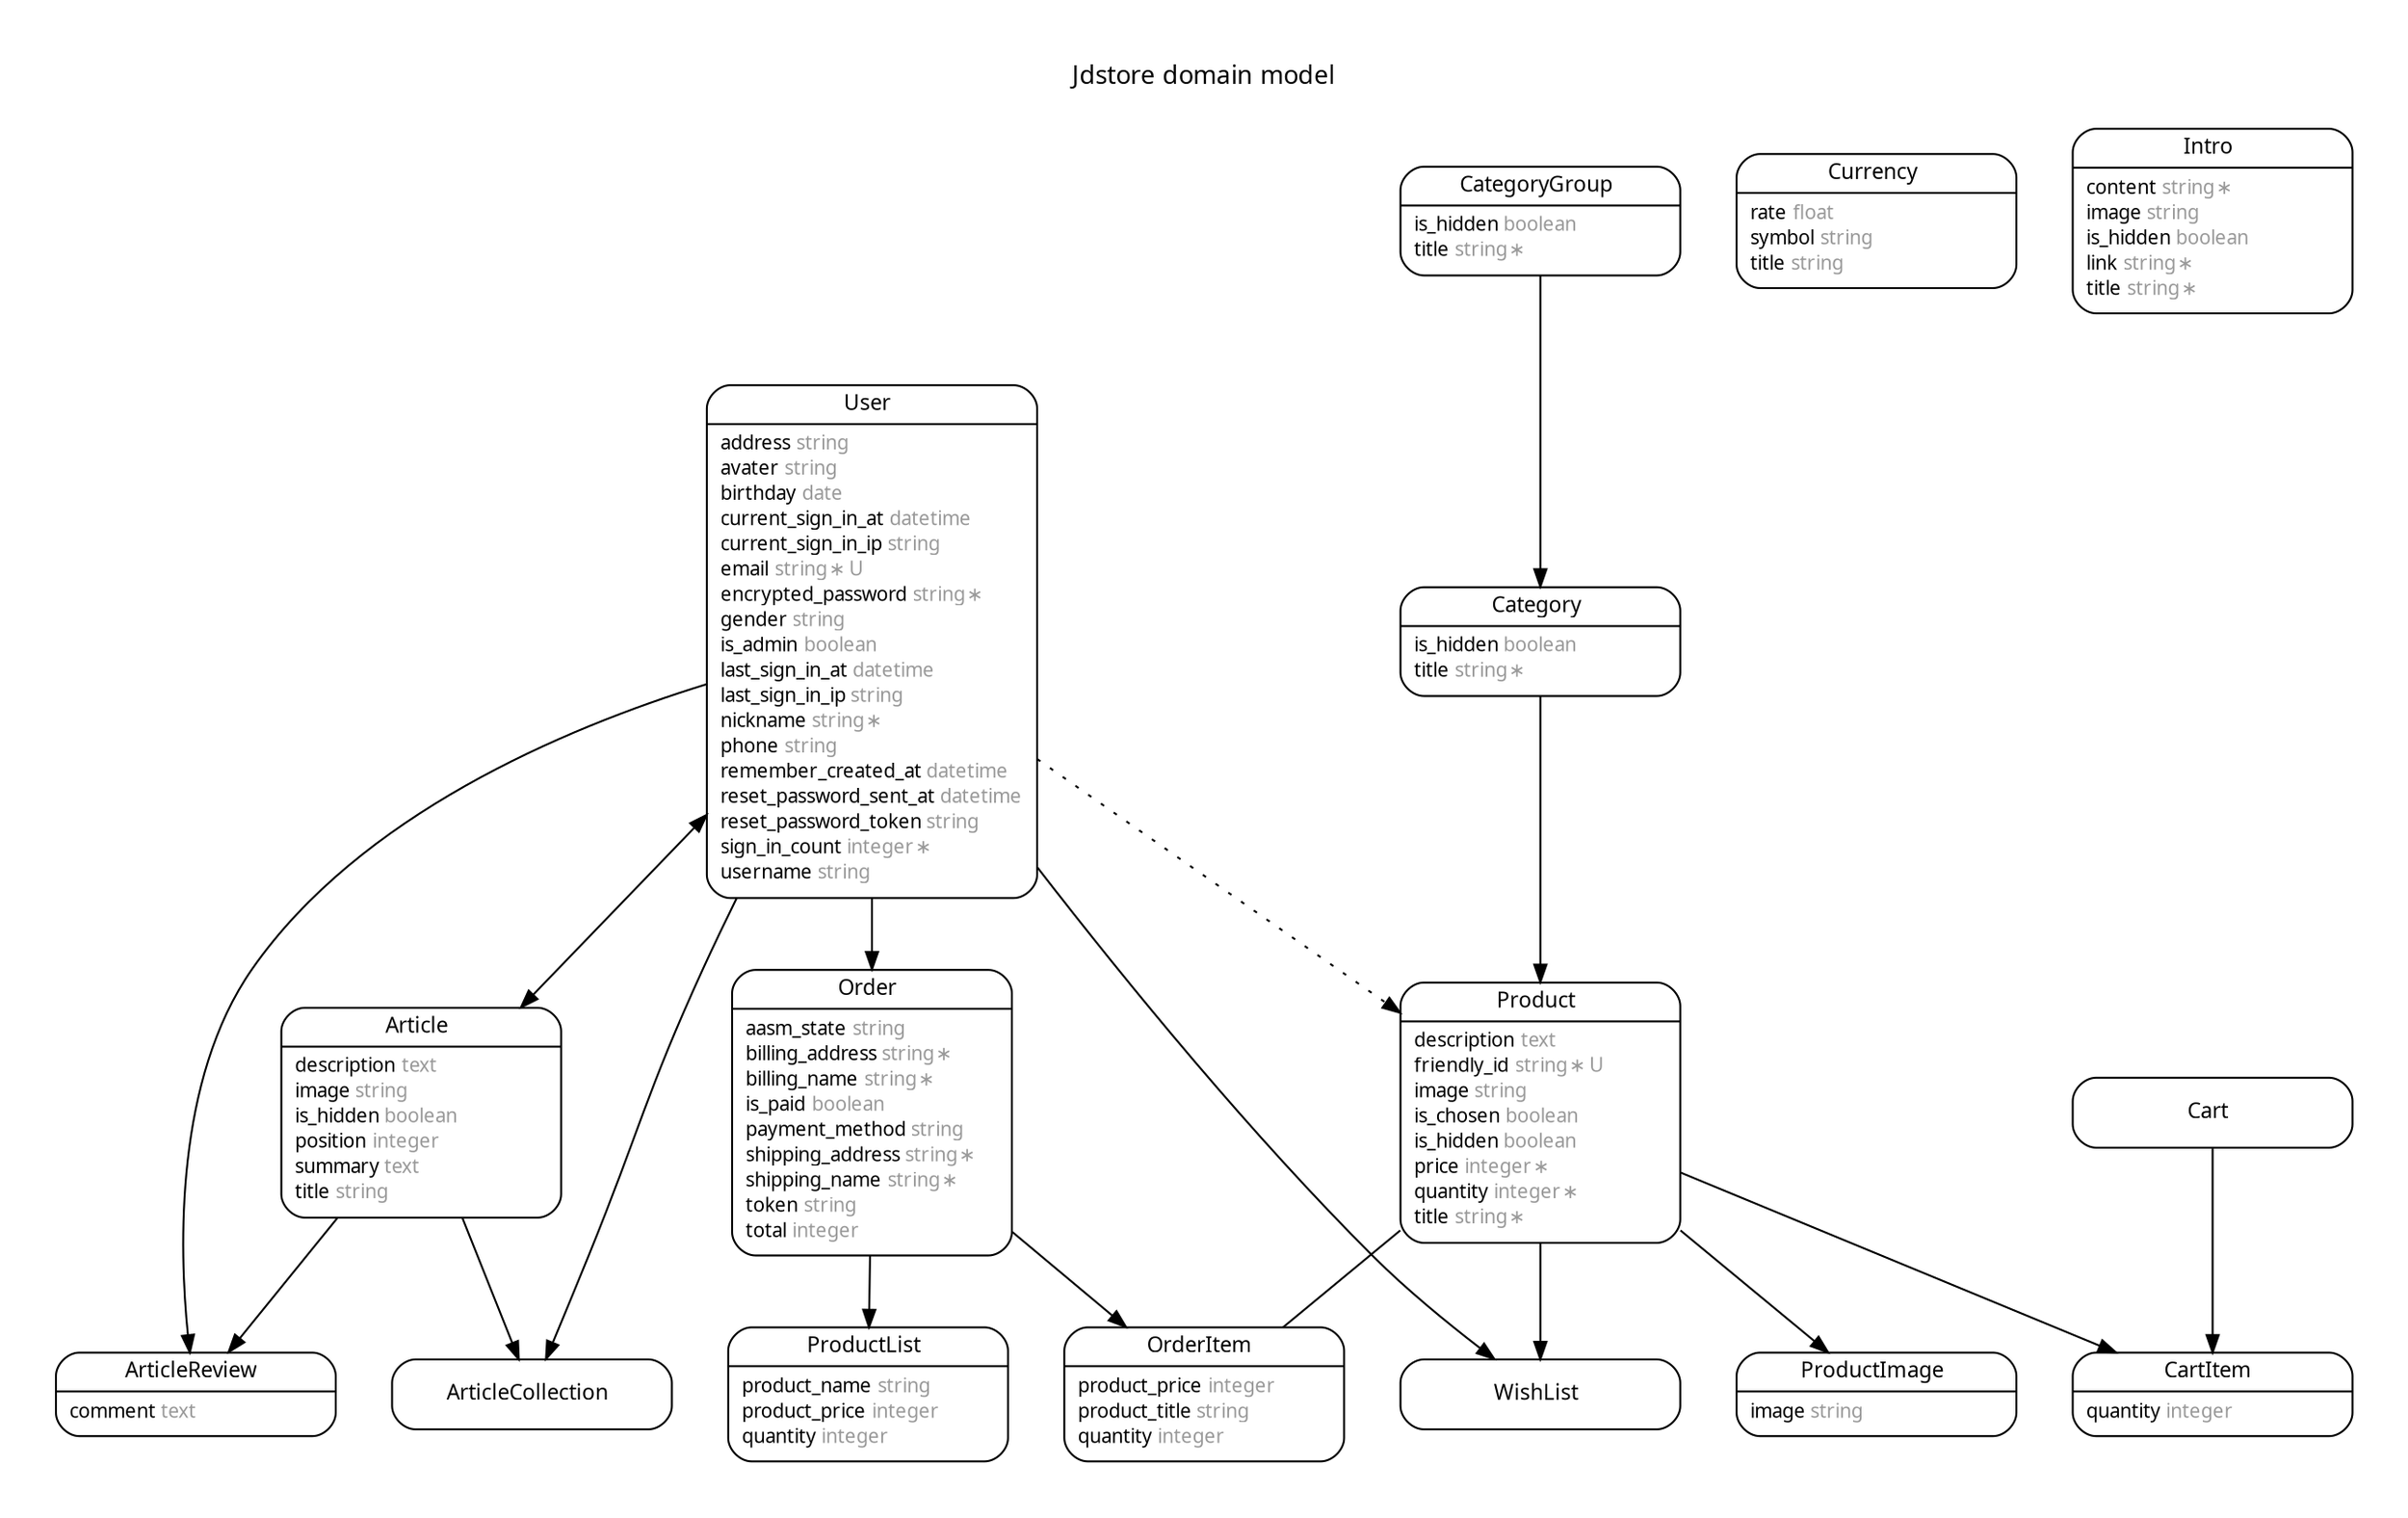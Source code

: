digraph Jdstore {
rankdir = "LR";
ranksep = "0.5";
nodesep = "0.4";
pad = "0.4,0.4";
margin = "0,0";
concentrate = "true";
labelloc = "t";
fontsize = "13";
fontname = "Arial BoldMT";
splines = "spline";
node[ shape  =  "Mrecord" , fontsize  =  "10" , fontname  =  "ArialMT" , margin  =  "0.07,0.05" , penwidth  =  "1.0"];
edge[ fontname  =  "ArialMT" , fontsize  =  "7" , dir  =  "both" , arrowsize  =  "0.9" , penwidth  =  "1.0" , labelangle  =  "32" , labeldistance  =  "1.8"];
rankdir = "TB";
label = "Jdstore domain model\n\n";
m_Article [label = <{<table border="0" align="center" cellspacing="0.5" cellpadding="0" width="134">
  <tr><td align="center" valign="bottom" width="130"><font face="Arial BoldMT" point-size="11">Article</font></td></tr>
</table>
|
<table border="0" align="left" cellspacing="2" cellpadding="0" width="134">
  <tr><td align="left" width="130" port="description">description <font face="Arial ItalicMT" color="grey60">text</font></td></tr>
  <tr><td align="left" width="130" port="image">image <font face="Arial ItalicMT" color="grey60">string</font></td></tr>
  <tr><td align="left" width="130" port="is_hidden">is_hidden <font face="Arial ItalicMT" color="grey60">boolean</font></td></tr>
  <tr><td align="left" width="130" port="position">position <font face="Arial ItalicMT" color="grey60">integer</font></td></tr>
  <tr><td align="left" width="130" port="summary">summary <font face="Arial ItalicMT" color="grey60">text</font></td></tr>
  <tr><td align="left" width="130" port="title">title <font face="Arial ItalicMT" color="grey60">string</font></td></tr>
</table>
}>];
m_ArticleCollection [label = <{<table border="0" align="center" cellspacing="0.5" cellpadding="0" width="134">
  <tr><td align="center" valign="bottom" width="130"><font face="Arial BoldMT" point-size="11">ArticleCollection</font></td></tr>
</table>
}>];
m_ArticleReview [label = <{<table border="0" align="center" cellspacing="0.5" cellpadding="0" width="134">
  <tr><td align="center" valign="bottom" width="130"><font face="Arial BoldMT" point-size="11">ArticleReview</font></td></tr>
</table>
|
<table border="0" align="left" cellspacing="2" cellpadding="0" width="134">
  <tr><td align="left" width="130" port="comment">comment <font face="Arial ItalicMT" color="grey60">text</font></td></tr>
</table>
}>];
m_Cart [label = <{<table border="0" align="center" cellspacing="0.5" cellpadding="0" width="134">
  <tr><td align="center" valign="bottom" width="130"><font face="Arial BoldMT" point-size="11">Cart</font></td></tr>
</table>
}>];
m_CartItem [label = <{<table border="0" align="center" cellspacing="0.5" cellpadding="0" width="134">
  <tr><td align="center" valign="bottom" width="130"><font face="Arial BoldMT" point-size="11">CartItem</font></td></tr>
</table>
|
<table border="0" align="left" cellspacing="2" cellpadding="0" width="134">
  <tr><td align="left" width="130" port="quantity">quantity <font face="Arial ItalicMT" color="grey60">integer</font></td></tr>
</table>
}>];
m_Category [label = <{<table border="0" align="center" cellspacing="0.5" cellpadding="0" width="134">
  <tr><td align="center" valign="bottom" width="130"><font face="Arial BoldMT" point-size="11">Category</font></td></tr>
</table>
|
<table border="0" align="left" cellspacing="2" cellpadding="0" width="134">
  <tr><td align="left" width="130" port="is_hidden">is_hidden <font face="Arial ItalicMT" color="grey60">boolean</font></td></tr>
  <tr><td align="left" width="130" port="title">title <font face="Arial ItalicMT" color="grey60">string ∗</font></td></tr>
</table>
}>];
m_CategoryGroup [label = <{<table border="0" align="center" cellspacing="0.5" cellpadding="0" width="134">
  <tr><td align="center" valign="bottom" width="130"><font face="Arial BoldMT" point-size="11">CategoryGroup</font></td></tr>
</table>
|
<table border="0" align="left" cellspacing="2" cellpadding="0" width="134">
  <tr><td align="left" width="130" port="is_hidden">is_hidden <font face="Arial ItalicMT" color="grey60">boolean</font></td></tr>
  <tr><td align="left" width="130" port="title">title <font face="Arial ItalicMT" color="grey60">string ∗</font></td></tr>
</table>
}>];
m_Currency [label = <{<table border="0" align="center" cellspacing="0.5" cellpadding="0" width="134">
  <tr><td align="center" valign="bottom" width="130"><font face="Arial BoldMT" point-size="11">Currency</font></td></tr>
</table>
|
<table border="0" align="left" cellspacing="2" cellpadding="0" width="134">
  <tr><td align="left" width="130" port="rate">rate <font face="Arial ItalicMT" color="grey60">float</font></td></tr>
  <tr><td align="left" width="130" port="symbol">symbol <font face="Arial ItalicMT" color="grey60">string</font></td></tr>
  <tr><td align="left" width="130" port="title">title <font face="Arial ItalicMT" color="grey60">string</font></td></tr>
</table>
}>];
m_Intro [label = <{<table border="0" align="center" cellspacing="0.5" cellpadding="0" width="134">
  <tr><td align="center" valign="bottom" width="130"><font face="Arial BoldMT" point-size="11">Intro</font></td></tr>
</table>
|
<table border="0" align="left" cellspacing="2" cellpadding="0" width="134">
  <tr><td align="left" width="130" port="content">content <font face="Arial ItalicMT" color="grey60">string ∗</font></td></tr>
  <tr><td align="left" width="130" port="image">image <font face="Arial ItalicMT" color="grey60">string</font></td></tr>
  <tr><td align="left" width="130" port="is_hidden">is_hidden <font face="Arial ItalicMT" color="grey60">boolean</font></td></tr>
  <tr><td align="left" width="130" port="link">link <font face="Arial ItalicMT" color="grey60">string ∗</font></td></tr>
  <tr><td align="left" width="130" port="title">title <font face="Arial ItalicMT" color="grey60">string ∗</font></td></tr>
</table>
}>];
m_Order [label = <{<table border="0" align="center" cellspacing="0.5" cellpadding="0" width="134">
  <tr><td align="center" valign="bottom" width="130"><font face="Arial BoldMT" point-size="11">Order</font></td></tr>
</table>
|
<table border="0" align="left" cellspacing="2" cellpadding="0" width="134">
  <tr><td align="left" width="130" port="aasm_state">aasm_state <font face="Arial ItalicMT" color="grey60">string</font></td></tr>
  <tr><td align="left" width="130" port="billing_address">billing_address <font face="Arial ItalicMT" color="grey60">string ∗</font></td></tr>
  <tr><td align="left" width="130" port="billing_name">billing_name <font face="Arial ItalicMT" color="grey60">string ∗</font></td></tr>
  <tr><td align="left" width="130" port="is_paid">is_paid <font face="Arial ItalicMT" color="grey60">boolean</font></td></tr>
  <tr><td align="left" width="130" port="payment_method">payment_method <font face="Arial ItalicMT" color="grey60">string</font></td></tr>
  <tr><td align="left" width="130" port="shipping_address">shipping_address <font face="Arial ItalicMT" color="grey60">string ∗</font></td></tr>
  <tr><td align="left" width="130" port="shipping_name">shipping_name <font face="Arial ItalicMT" color="grey60">string ∗</font></td></tr>
  <tr><td align="left" width="130" port="token">token <font face="Arial ItalicMT" color="grey60">string</font></td></tr>
  <tr><td align="left" width="130" port="total">total <font face="Arial ItalicMT" color="grey60">integer</font></td></tr>
</table>
}>];
m_OrderItem [label = <{<table border="0" align="center" cellspacing="0.5" cellpadding="0" width="134">
  <tr><td align="center" valign="bottom" width="130"><font face="Arial BoldMT" point-size="11">OrderItem</font></td></tr>
</table>
|
<table border="0" align="left" cellspacing="2" cellpadding="0" width="134">
  <tr><td align="left" width="130" port="product_price">product_price <font face="Arial ItalicMT" color="grey60">integer</font></td></tr>
  <tr><td align="left" width="130" port="product_title">product_title <font face="Arial ItalicMT" color="grey60">string</font></td></tr>
  <tr><td align="left" width="130" port="quantity">quantity <font face="Arial ItalicMT" color="grey60">integer</font></td></tr>
</table>
}>];
m_Product [label = <{<table border="0" align="center" cellspacing="0.5" cellpadding="0" width="134">
  <tr><td align="center" valign="bottom" width="130"><font face="Arial BoldMT" point-size="11">Product</font></td></tr>
</table>
|
<table border="0" align="left" cellspacing="2" cellpadding="0" width="134">
  <tr><td align="left" width="130" port="description">description <font face="Arial ItalicMT" color="grey60">text</font></td></tr>
  <tr><td align="left" width="130" port="friendly_id">friendly_id <font face="Arial ItalicMT" color="grey60">string ∗ U</font></td></tr>
  <tr><td align="left" width="130" port="image">image <font face="Arial ItalicMT" color="grey60">string</font></td></tr>
  <tr><td align="left" width="130" port="is_chosen">is_chosen <font face="Arial ItalicMT" color="grey60">boolean</font></td></tr>
  <tr><td align="left" width="130" port="is_hidden">is_hidden <font face="Arial ItalicMT" color="grey60">boolean</font></td></tr>
  <tr><td align="left" width="130" port="price">price <font face="Arial ItalicMT" color="grey60">integer ∗</font></td></tr>
  <tr><td align="left" width="130" port="quantity">quantity <font face="Arial ItalicMT" color="grey60">integer ∗</font></td></tr>
  <tr><td align="left" width="130" port="title">title <font face="Arial ItalicMT" color="grey60">string ∗</font></td></tr>
</table>
}>];
m_ProductImage [label = <{<table border="0" align="center" cellspacing="0.5" cellpadding="0" width="134">
  <tr><td align="center" valign="bottom" width="130"><font face="Arial BoldMT" point-size="11">ProductImage</font></td></tr>
</table>
|
<table border="0" align="left" cellspacing="2" cellpadding="0" width="134">
  <tr><td align="left" width="130" port="image">image <font face="Arial ItalicMT" color="grey60">string</font></td></tr>
</table>
}>];
m_ProductList [label = <{<table border="0" align="center" cellspacing="0.5" cellpadding="0" width="134">
  <tr><td align="center" valign="bottom" width="130"><font face="Arial BoldMT" point-size="11">ProductList</font></td></tr>
</table>
|
<table border="0" align="left" cellspacing="2" cellpadding="0" width="134">
  <tr><td align="left" width="130" port="product_name">product_name <font face="Arial ItalicMT" color="grey60">string</font></td></tr>
  <tr><td align="left" width="130" port="product_price">product_price <font face="Arial ItalicMT" color="grey60">integer</font></td></tr>
  <tr><td align="left" width="130" port="quantity">quantity <font face="Arial ItalicMT" color="grey60">integer</font></td></tr>
</table>
}>];
m_User [label = <{<table border="0" align="center" cellspacing="0.5" cellpadding="0" width="134">
  <tr><td align="center" valign="bottom" width="130"><font face="Arial BoldMT" point-size="11">User</font></td></tr>
</table>
|
<table border="0" align="left" cellspacing="2" cellpadding="0" width="134">
  <tr><td align="left" width="130" port="address">address <font face="Arial ItalicMT" color="grey60">string</font></td></tr>
  <tr><td align="left" width="130" port="avater">avater <font face="Arial ItalicMT" color="grey60">string</font></td></tr>
  <tr><td align="left" width="130" port="birthday">birthday <font face="Arial ItalicMT" color="grey60">date</font></td></tr>
  <tr><td align="left" width="130" port="current_sign_in_at">current_sign_in_at <font face="Arial ItalicMT" color="grey60">datetime</font></td></tr>
  <tr><td align="left" width="130" port="current_sign_in_ip">current_sign_in_ip <font face="Arial ItalicMT" color="grey60">string</font></td></tr>
  <tr><td align="left" width="130" port="email">email <font face="Arial ItalicMT" color="grey60">string ∗ U</font></td></tr>
  <tr><td align="left" width="130" port="encrypted_password">encrypted_password <font face="Arial ItalicMT" color="grey60">string ∗</font></td></tr>
  <tr><td align="left" width="130" port="gender">gender <font face="Arial ItalicMT" color="grey60">string</font></td></tr>
  <tr><td align="left" width="130" port="is_admin">is_admin <font face="Arial ItalicMT" color="grey60">boolean</font></td></tr>
  <tr><td align="left" width="130" port="last_sign_in_at">last_sign_in_at <font face="Arial ItalicMT" color="grey60">datetime</font></td></tr>
  <tr><td align="left" width="130" port="last_sign_in_ip">last_sign_in_ip <font face="Arial ItalicMT" color="grey60">string</font></td></tr>
  <tr><td align="left" width="130" port="nickname">nickname <font face="Arial ItalicMT" color="grey60">string ∗</font></td></tr>
  <tr><td align="left" width="130" port="phone">phone <font face="Arial ItalicMT" color="grey60">string</font></td></tr>
  <tr><td align="left" width="130" port="remember_created_at">remember_created_at <font face="Arial ItalicMT" color="grey60">datetime</font></td></tr>
  <tr><td align="left" width="130" port="reset_password_sent_at">reset_password_sent_at <font face="Arial ItalicMT" color="grey60">datetime</font></td></tr>
  <tr><td align="left" width="130" port="reset_password_token">reset_password_token <font face="Arial ItalicMT" color="grey60">string</font></td></tr>
  <tr><td align="left" width="130" port="sign_in_count">sign_in_count <font face="Arial ItalicMT" color="grey60">integer ∗</font></td></tr>
  <tr><td align="left" width="130" port="username">username <font face="Arial ItalicMT" color="grey60">string</font></td></tr>
</table>
}>];
m_WishList [label = <{<table border="0" align="center" cellspacing="0.5" cellpadding="0" width="134">
  <tr><td align="center" valign="bottom" width="130"><font face="Arial BoldMT" point-size="11">WishList</font></td></tr>
</table>
}>];
  m_User -> m_Order [arrowhead = "normal", arrowtail = "none", weight = "2"];
  m_User -> m_WishList [arrowhead = "normal", arrowtail = "none", weight = "2"];
  m_User -> m_Product [style = "dotted", arrowhead = "normal", arrowtail = "none", weight = "2", constraint = "false"];
  m_User -> m_Article [arrowhead = "normal", arrowtail = "none", weight = "1"];
  m_Article -> m_ArticleReview [arrowhead = "normal", arrowtail = "none", weight = "2"];
  m_Article -> m_ArticleCollection [arrowhead = "normal", arrowtail = "none", weight = "2"];
  m_Article -> m_User [style = "dotted", arrowhead = "normal", arrowtail = "none", weight = "1", constraint = "false"];
  m_User -> m_ArticleCollection [arrowhead = "normal", arrowtail = "none", weight = "1"];
  m_User -> m_ArticleReview [arrowhead = "normal", arrowtail = "none", weight = "1"];
  m_Cart -> m_CartItem [arrowhead = "normal", arrowtail = "none", weight = "2"];
  m_Cart -> m_Product [style = "dotted", arrowhead = "normal", arrowtail = "none", weight = "1", constraint = "false"];
  m_Product -> m_CartItem [arrowhead = "normal", arrowtail = "none", weight = "1"];
  m_CategoryGroup -> m_Category [arrowhead = "normal", arrowtail = "none", weight = "2"];
  m_Category -> m_Product [arrowhead = "normal", arrowtail = "none", weight = "2"];
  m_Order -> m_ProductList [arrowhead = "normal", arrowtail = "none", weight = "2"];
  m_Order -> m_OrderItem [arrowhead = "normal", arrowtail = "none", weight = "1"];
  m_Product -> m_OrderItem [arrowhead = "none", arrowtail = "none", weight = "2"];
  m_Product -> m_ProductImage [arrowhead = "normal", arrowtail = "none", weight = "2"];
  m_Product -> m_WishList [arrowhead = "normal", arrowtail = "none", weight = "2"];
}
